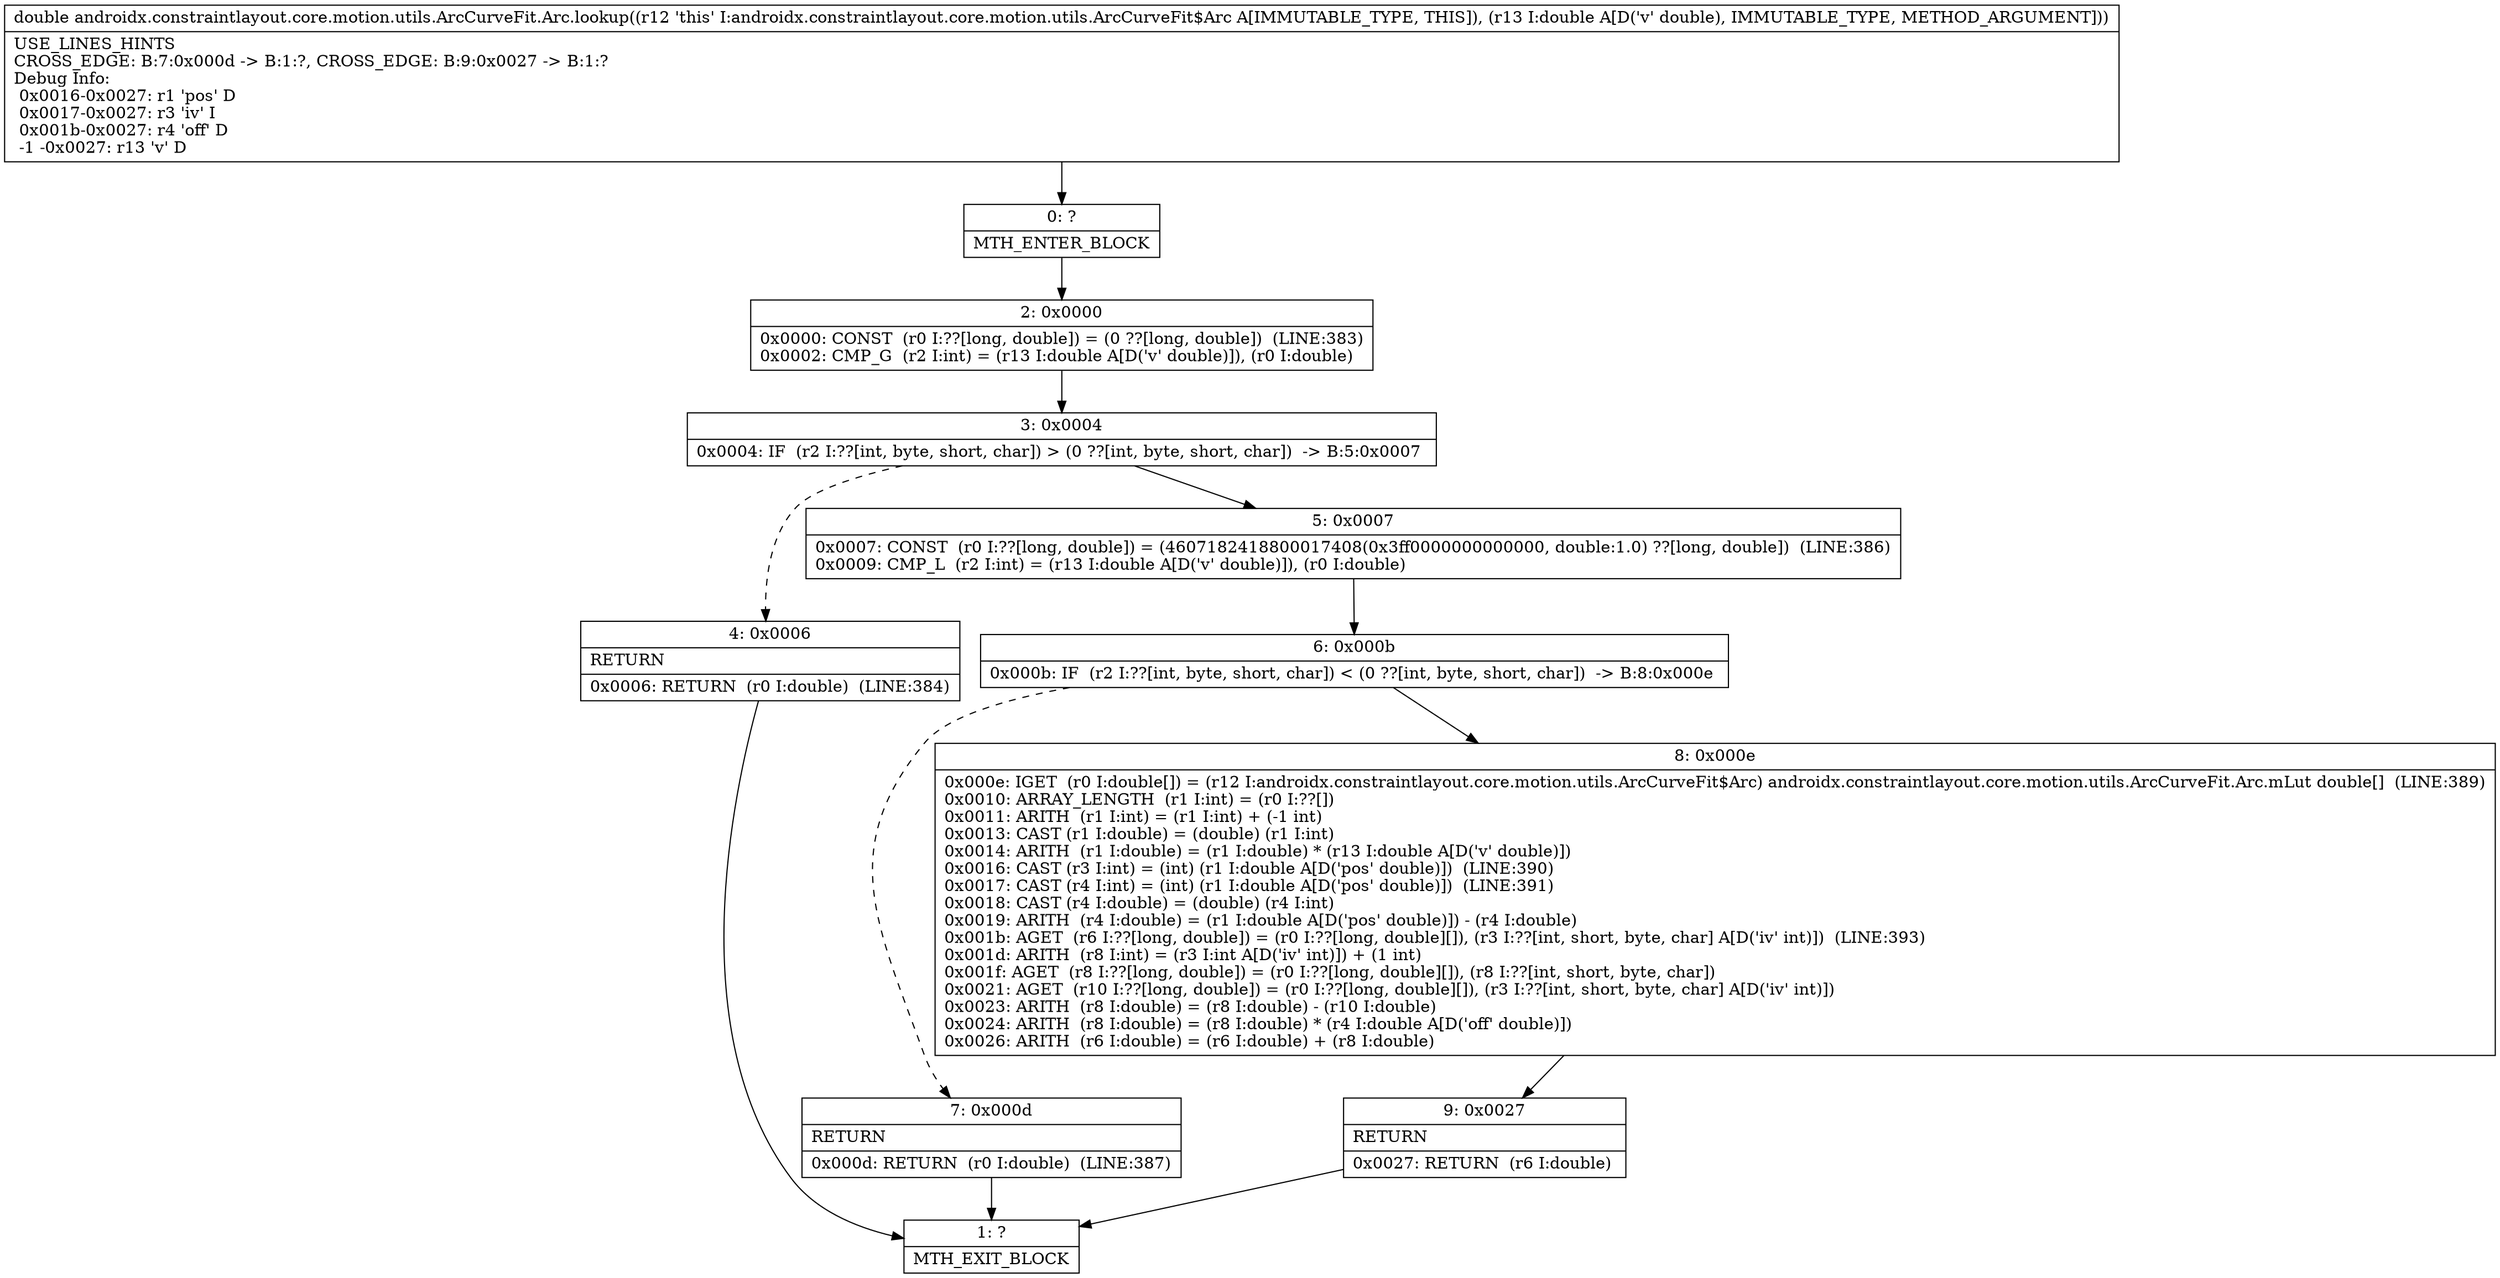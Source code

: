 digraph "CFG forandroidx.constraintlayout.core.motion.utils.ArcCurveFit.Arc.lookup(D)D" {
Node_0 [shape=record,label="{0\:\ ?|MTH_ENTER_BLOCK\l}"];
Node_2 [shape=record,label="{2\:\ 0x0000|0x0000: CONST  (r0 I:??[long, double]) = (0 ??[long, double])  (LINE:383)\l0x0002: CMP_G  (r2 I:int) = (r13 I:double A[D('v' double)]), (r0 I:double) \l}"];
Node_3 [shape=record,label="{3\:\ 0x0004|0x0004: IF  (r2 I:??[int, byte, short, char]) \> (0 ??[int, byte, short, char])  \-\> B:5:0x0007 \l}"];
Node_4 [shape=record,label="{4\:\ 0x0006|RETURN\l|0x0006: RETURN  (r0 I:double)  (LINE:384)\l}"];
Node_1 [shape=record,label="{1\:\ ?|MTH_EXIT_BLOCK\l}"];
Node_5 [shape=record,label="{5\:\ 0x0007|0x0007: CONST  (r0 I:??[long, double]) = (4607182418800017408(0x3ff0000000000000, double:1.0) ??[long, double])  (LINE:386)\l0x0009: CMP_L  (r2 I:int) = (r13 I:double A[D('v' double)]), (r0 I:double) \l}"];
Node_6 [shape=record,label="{6\:\ 0x000b|0x000b: IF  (r2 I:??[int, byte, short, char]) \< (0 ??[int, byte, short, char])  \-\> B:8:0x000e \l}"];
Node_7 [shape=record,label="{7\:\ 0x000d|RETURN\l|0x000d: RETURN  (r0 I:double)  (LINE:387)\l}"];
Node_8 [shape=record,label="{8\:\ 0x000e|0x000e: IGET  (r0 I:double[]) = (r12 I:androidx.constraintlayout.core.motion.utils.ArcCurveFit$Arc) androidx.constraintlayout.core.motion.utils.ArcCurveFit.Arc.mLut double[]  (LINE:389)\l0x0010: ARRAY_LENGTH  (r1 I:int) = (r0 I:??[]) \l0x0011: ARITH  (r1 I:int) = (r1 I:int) + (\-1 int) \l0x0013: CAST (r1 I:double) = (double) (r1 I:int) \l0x0014: ARITH  (r1 I:double) = (r1 I:double) * (r13 I:double A[D('v' double)]) \l0x0016: CAST (r3 I:int) = (int) (r1 I:double A[D('pos' double)])  (LINE:390)\l0x0017: CAST (r4 I:int) = (int) (r1 I:double A[D('pos' double)])  (LINE:391)\l0x0018: CAST (r4 I:double) = (double) (r4 I:int) \l0x0019: ARITH  (r4 I:double) = (r1 I:double A[D('pos' double)]) \- (r4 I:double) \l0x001b: AGET  (r6 I:??[long, double]) = (r0 I:??[long, double][]), (r3 I:??[int, short, byte, char] A[D('iv' int)])  (LINE:393)\l0x001d: ARITH  (r8 I:int) = (r3 I:int A[D('iv' int)]) + (1 int) \l0x001f: AGET  (r8 I:??[long, double]) = (r0 I:??[long, double][]), (r8 I:??[int, short, byte, char]) \l0x0021: AGET  (r10 I:??[long, double]) = (r0 I:??[long, double][]), (r3 I:??[int, short, byte, char] A[D('iv' int)]) \l0x0023: ARITH  (r8 I:double) = (r8 I:double) \- (r10 I:double) \l0x0024: ARITH  (r8 I:double) = (r8 I:double) * (r4 I:double A[D('off' double)]) \l0x0026: ARITH  (r6 I:double) = (r6 I:double) + (r8 I:double) \l}"];
Node_9 [shape=record,label="{9\:\ 0x0027|RETURN\l|0x0027: RETURN  (r6 I:double) \l}"];
MethodNode[shape=record,label="{double androidx.constraintlayout.core.motion.utils.ArcCurveFit.Arc.lookup((r12 'this' I:androidx.constraintlayout.core.motion.utils.ArcCurveFit$Arc A[IMMUTABLE_TYPE, THIS]), (r13 I:double A[D('v' double), IMMUTABLE_TYPE, METHOD_ARGUMENT]))  | USE_LINES_HINTS\lCROSS_EDGE: B:7:0x000d \-\> B:1:?, CROSS_EDGE: B:9:0x0027 \-\> B:1:?\lDebug Info:\l  0x0016\-0x0027: r1 'pos' D\l  0x0017\-0x0027: r3 'iv' I\l  0x001b\-0x0027: r4 'off' D\l  \-1 \-0x0027: r13 'v' D\l}"];
MethodNode -> Node_0;Node_0 -> Node_2;
Node_2 -> Node_3;
Node_3 -> Node_4[style=dashed];
Node_3 -> Node_5;
Node_4 -> Node_1;
Node_5 -> Node_6;
Node_6 -> Node_7[style=dashed];
Node_6 -> Node_8;
Node_7 -> Node_1;
Node_8 -> Node_9;
Node_9 -> Node_1;
}

